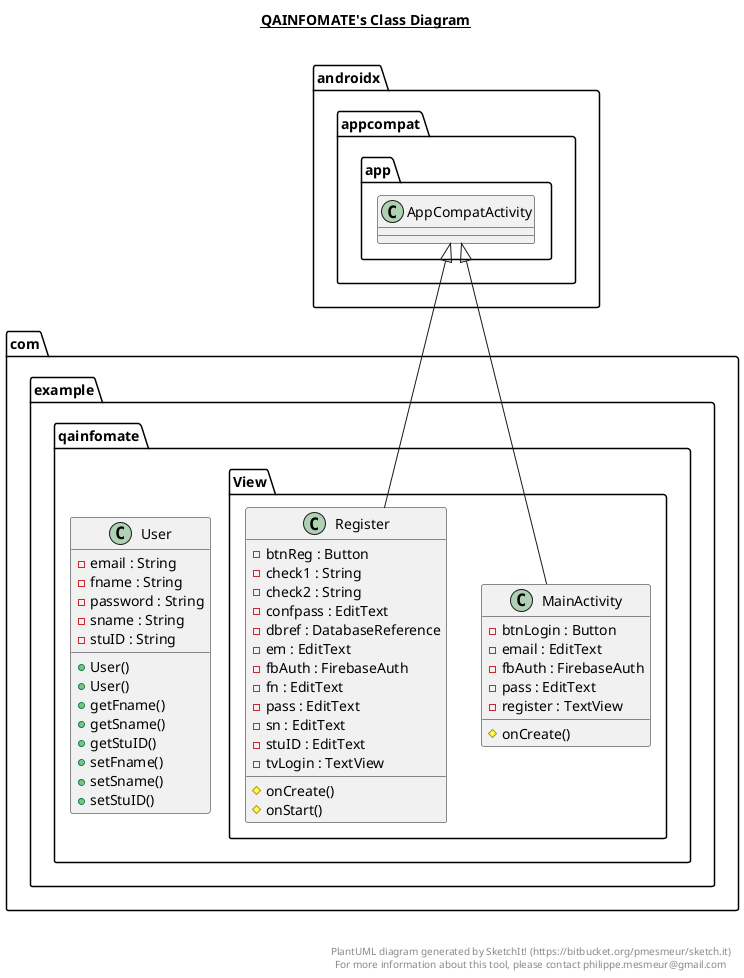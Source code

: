 @startuml

title __QAINFOMATE's Class Diagram__\n

  namespace com.example.qainfomate {
    class com.example.qainfomate.View.MainActivity {
        - btnLogin : Button
        - email : EditText
        - fbAuth : FirebaseAuth
        - pass : EditText
        - register : TextView
        # onCreate()
    }
  }
  

  namespace com.example.qainfomate {
    class com.example.qainfomate.View.Register {
        - btnReg : Button
        - check1 : String
        - check2 : String
        - confpass : EditText
        - dbref : DatabaseReference
        - em : EditText
        - fbAuth : FirebaseAuth
        - fn : EditText
        - pass : EditText
        - sn : EditText
        - stuID : EditText
        - tvLogin : TextView
        # onCreate()
        # onStart()
    }
  }
  

  namespace com.example.qainfomate {
    class com.example.qainfomate.User {
        - email : String
        - fname : String
        - password : String
        - sname : String
        - stuID : String
        + User()
        + User()
        + getFname()
        + getSname()
        + getStuID()
        + setFname()
        + setSname()
        + setStuID()
    }
  }
  

  com.example.qainfomate.View.MainActivity -up-|> androidx.appcompat.app.AppCompatActivity
  com.example.qainfomate.View.Register -up-|> androidx.appcompat.app.AppCompatActivity


right footer


PlantUML diagram generated by SketchIt! (https://bitbucket.org/pmesmeur/sketch.it)
For more information about this tool, please contact philippe.mesmeur@gmail.com
endfooter

@enduml
